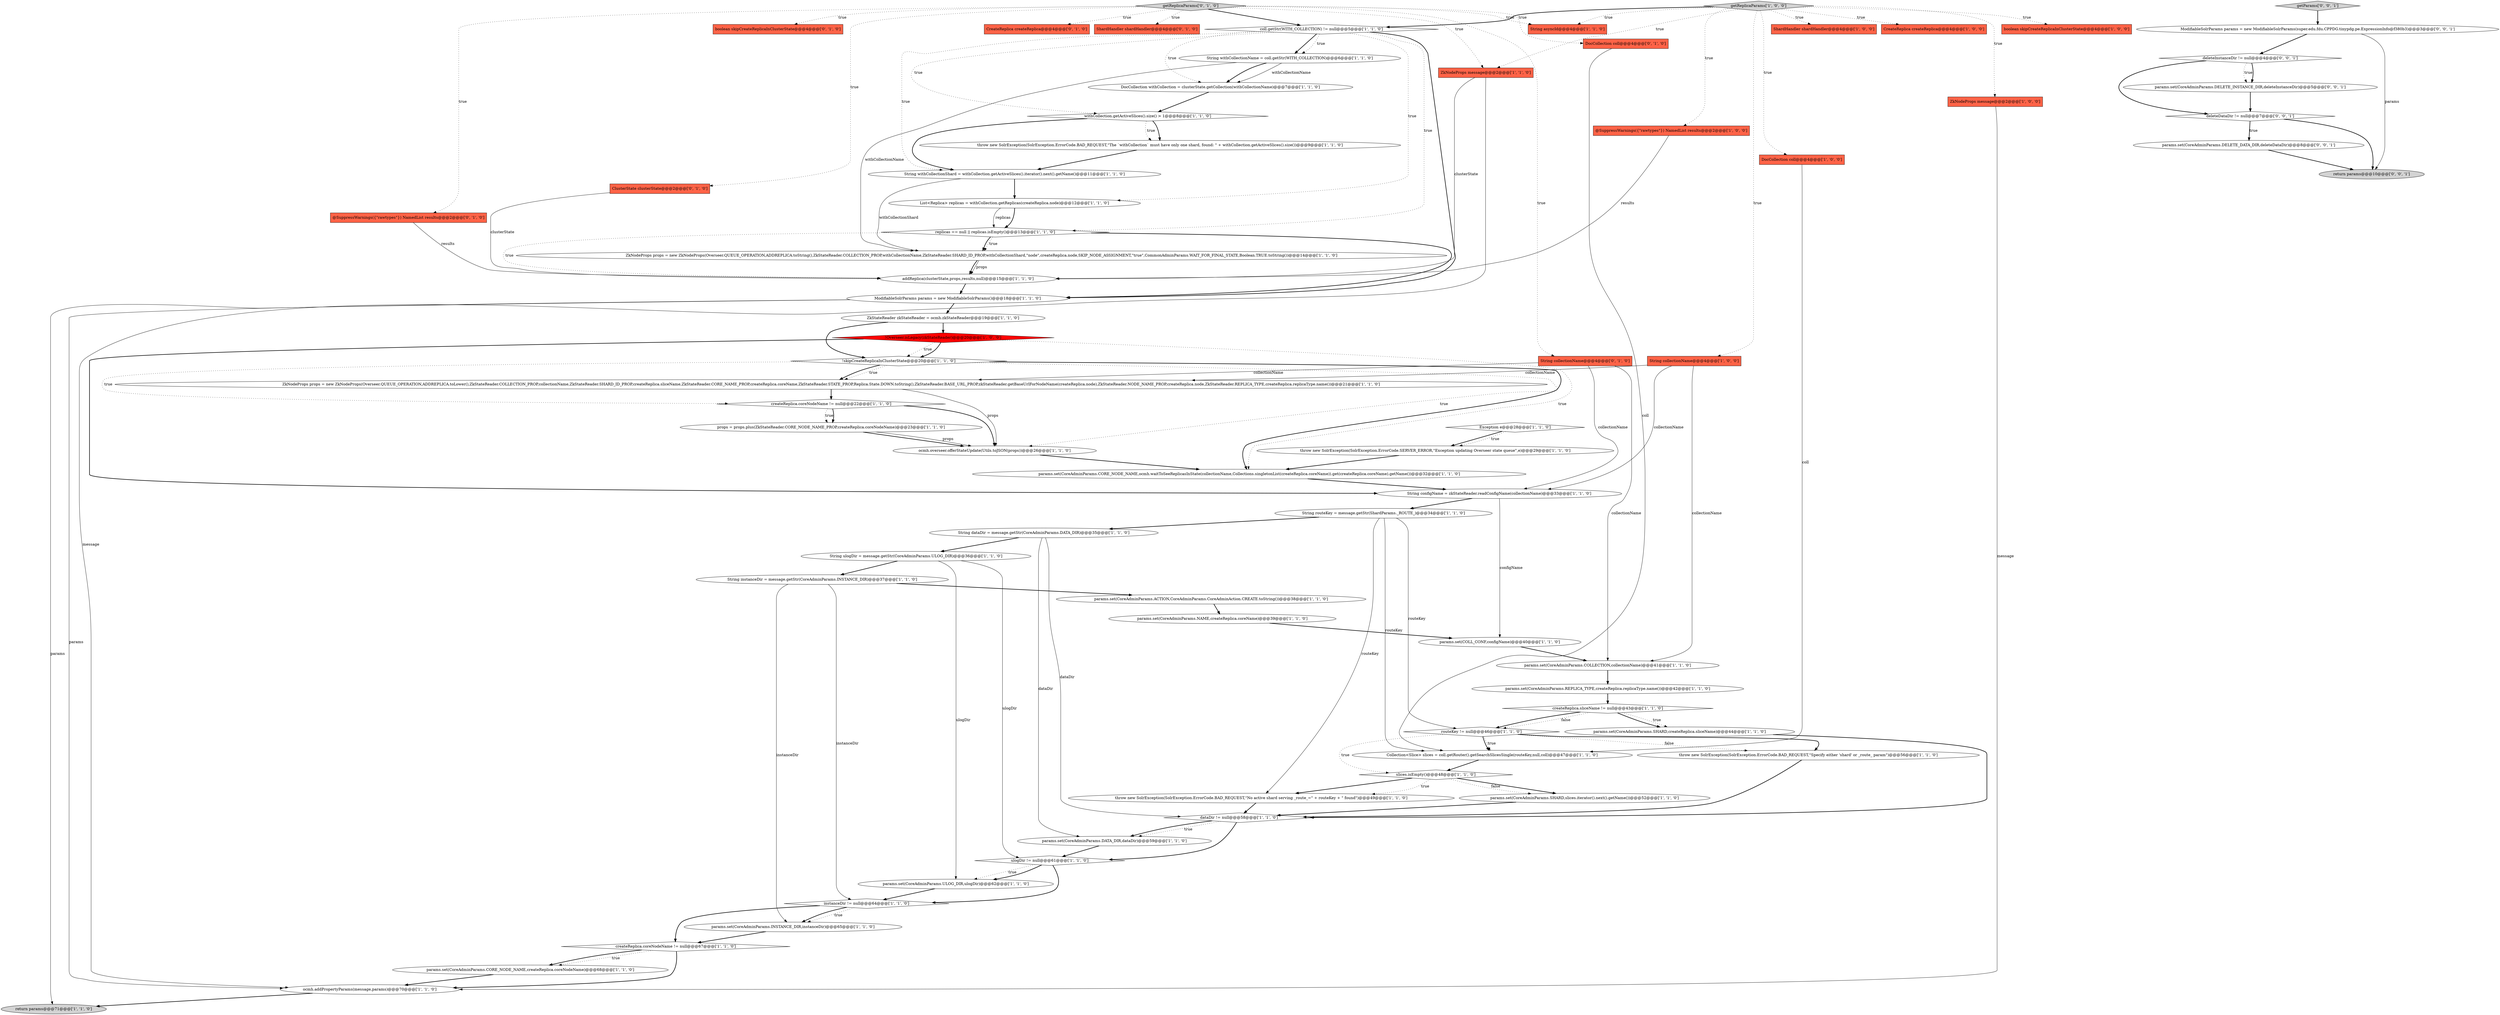 digraph {
14 [style = filled, label = "params.set(CoreAdminParams.ULOG_DIR,ulogDir)@@@62@@@['1', '1', '0']", fillcolor = white, shape = ellipse image = "AAA0AAABBB1BBB"];
34 [style = filled, label = "coll.getStr(WITH_COLLECTION) != null@@@5@@@['1', '1', '0']", fillcolor = white, shape = diamond image = "AAA0AAABBB1BBB"];
36 [style = filled, label = "getReplicaParams['1', '0', '0']", fillcolor = lightgray, shape = diamond image = "AAA0AAABBB1BBB"];
49 [style = filled, label = "String asyncId@@@4@@@['1', '1', '0']", fillcolor = tomato, shape = box image = "AAA0AAABBB1BBB"];
4 [style = filled, label = "Exception e@@@28@@@['1', '1', '0']", fillcolor = white, shape = diamond image = "AAA0AAABBB1BBB"];
5 [style = filled, label = "String dataDir = message.getStr(CoreAdminParams.DATA_DIR)@@@35@@@['1', '1', '0']", fillcolor = white, shape = ellipse image = "AAA0AAABBB1BBB"];
44 [style = filled, label = "params.set(CoreAdminParams.DATA_DIR,dataDir)@@@59@@@['1', '1', '0']", fillcolor = white, shape = ellipse image = "AAA0AAABBB1BBB"];
48 [style = filled, label = "ShardHandler shardHandler@@@4@@@['1', '0', '0']", fillcolor = tomato, shape = box image = "AAA0AAABBB1BBB"];
66 [style = filled, label = "String collectionName@@@4@@@['0', '1', '0']", fillcolor = tomato, shape = box image = "AAA0AAABBB2BBB"];
21 [style = filled, label = "!Overseer.isLegacy(zkStateReader)@@@20@@@['1', '0', '0']", fillcolor = red, shape = diamond image = "AAA1AAABBB1BBB"];
71 [style = filled, label = "deleteInstanceDir != null@@@4@@@['0', '0', '1']", fillcolor = white, shape = diamond image = "AAA0AAABBB3BBB"];
1 [style = filled, label = "params.set(CoreAdminParams.CORE_NODE_NAME,createReplica.coreNodeName)@@@68@@@['1', '1', '0']", fillcolor = white, shape = ellipse image = "AAA0AAABBB1BBB"];
62 [style = filled, label = "DocCollection coll@@@4@@@['0', '1', '0']", fillcolor = tomato, shape = box image = "AAA0AAABBB2BBB"];
65 [style = filled, label = "ShardHandler shardHandler@@@4@@@['0', '1', '0']", fillcolor = tomato, shape = box image = "AAA0AAABBB2BBB"];
53 [style = filled, label = "withCollection.getActiveSlices().size() > 1@@@8@@@['1', '1', '0']", fillcolor = white, shape = diamond image = "AAA0AAABBB1BBB"];
10 [style = filled, label = "ZkNodeProps message@@@2@@@['1', '0', '0']", fillcolor = tomato, shape = box image = "AAA0AAABBB1BBB"];
11 [style = filled, label = "String ulogDir = message.getStr(CoreAdminParams.ULOG_DIR)@@@36@@@['1', '1', '0']", fillcolor = white, shape = ellipse image = "AAA0AAABBB1BBB"];
40 [style = filled, label = "params.set(CoreAdminParams.ACTION,CoreAdminParams.CoreAdminAction.CREATE.toString())@@@38@@@['1', '1', '0']", fillcolor = white, shape = ellipse image = "AAA0AAABBB1BBB"];
42 [style = filled, label = "ocmh.overseer.offerStateUpdate(Utils.toJSON(props))@@@26@@@['1', '1', '0']", fillcolor = white, shape = ellipse image = "AAA0AAABBB1BBB"];
9 [style = filled, label = "ZkNodeProps props = new ZkNodeProps(Overseer.QUEUE_OPERATION,ADDREPLICA.toLower(),ZkStateReader.COLLECTION_PROP,collectionName,ZkStateReader.SHARD_ID_PROP,createReplica.sliceName,ZkStateReader.CORE_NAME_PROP,createReplica.coreName,ZkStateReader.STATE_PROP,Replica.State.DOWN.toString(),ZkStateReader.BASE_URL_PROP,zkStateReader.getBaseUrlForNodeName(createReplica.node),ZkStateReader.NODE_NAME_PROP,createReplica.node,ZkStateReader.REPLICA_TYPE,createReplica.replicaType.name())@@@21@@@['1', '1', '0']", fillcolor = white, shape = ellipse image = "AAA0AAABBB1BBB"];
57 [style = filled, label = "String withCollectionName = coll.getStr(WITH_COLLECTION)@@@6@@@['1', '1', '0']", fillcolor = white, shape = ellipse image = "AAA0AAABBB1BBB"];
63 [style = filled, label = "boolean skipCreateReplicaInClusterState@@@4@@@['0', '1', '0']", fillcolor = tomato, shape = box image = "AAA0AAABBB2BBB"];
35 [style = filled, label = "params.set(CoreAdminParams.INSTANCE_DIR,instanceDir)@@@65@@@['1', '1', '0']", fillcolor = white, shape = ellipse image = "AAA0AAABBB1BBB"];
58 [style = filled, label = "throw new SolrException(SolrException.ErrorCode.BAD_REQUEST,\"Specify either 'shard' or _route_ param\")@@@56@@@['1', '1', '0']", fillcolor = white, shape = ellipse image = "AAA0AAABBB1BBB"];
67 [style = filled, label = "params.set(CoreAdminParams.DELETE_DATA_DIR,deleteDataDir)@@@8@@@['0', '0', '1']", fillcolor = white, shape = ellipse image = "AAA0AAABBB3BBB"];
45 [style = filled, label = "ZkNodeProps message@@@2@@@['1', '1', '0']", fillcolor = tomato, shape = box image = "AAA0AAABBB1BBB"];
3 [style = filled, label = "ocmh.addPropertyParams(message,params)@@@70@@@['1', '1', '0']", fillcolor = white, shape = ellipse image = "AAA0AAABBB1BBB"];
68 [style = filled, label = "return params@@@10@@@['0', '0', '1']", fillcolor = lightgray, shape = ellipse image = "AAA0AAABBB3BBB"];
8 [style = filled, label = "routeKey != null@@@46@@@['1', '1', '0']", fillcolor = white, shape = diamond image = "AAA0AAABBB1BBB"];
25 [style = filled, label = "throw new SolrException(SolrException.ErrorCode.BAD_REQUEST,\"No active shard serving _route_=\" + routeKey + \" found\")@@@49@@@['1', '1', '0']", fillcolor = white, shape = ellipse image = "AAA0AAABBB1BBB"];
16 [style = filled, label = "List<Replica> replicas = withCollection.getReplicas(createReplica.node)@@@12@@@['1', '1', '0']", fillcolor = white, shape = ellipse image = "AAA0AAABBB1BBB"];
23 [style = filled, label = "createReplica.coreNodeName != null@@@67@@@['1', '1', '0']", fillcolor = white, shape = diamond image = "AAA0AAABBB1BBB"];
22 [style = filled, label = "@SuppressWarnings({\"rawtypes\"}) NamedList results@@@2@@@['1', '0', '0']", fillcolor = tomato, shape = box image = "AAA0AAABBB1BBB"];
50 [style = filled, label = "ModifiableSolrParams params = new ModifiableSolrParams()@@@18@@@['1', '1', '0']", fillcolor = white, shape = ellipse image = "AAA0AAABBB1BBB"];
51 [style = filled, label = "slices.isEmpty()@@@48@@@['1', '1', '0']", fillcolor = white, shape = diamond image = "AAA0AAABBB1BBB"];
69 [style = filled, label = "deleteDataDir != null@@@7@@@['0', '0', '1']", fillcolor = white, shape = diamond image = "AAA0AAABBB3BBB"];
47 [style = filled, label = "throw new SolrException(SolrException.ErrorCode.SERVER_ERROR,\"Exception updating Overseer state queue\",e)@@@29@@@['1', '1', '0']", fillcolor = white, shape = ellipse image = "AAA0AAABBB1BBB"];
33 [style = filled, label = "!skipCreateReplicaInClusterState@@@20@@@['1', '1', '0']", fillcolor = white, shape = diamond image = "AAA0AAABBB1BBB"];
15 [style = filled, label = "DocCollection withCollection = clusterState.getCollection(withCollectionName)@@@7@@@['1', '1', '0']", fillcolor = white, shape = ellipse image = "AAA0AAABBB1BBB"];
37 [style = filled, label = "params.set(CoreAdminParams.REPLICA_TYPE,createReplica.replicaType.name())@@@42@@@['1', '1', '0']", fillcolor = white, shape = ellipse image = "AAA0AAABBB1BBB"];
59 [style = filled, label = "CreateReplica createReplica@@@4@@@['0', '1', '0']", fillcolor = tomato, shape = box image = "AAA0AAABBB2BBB"];
70 [style = filled, label = "ModifiableSolrParams params = new ModifiableSolrParams(super.edu.fdu.CPPDG.tinypdg.pe.ExpressionInfo@f380b3)@@@3@@@['0', '0', '1']", fillcolor = white, shape = ellipse image = "AAA0AAABBB3BBB"];
73 [style = filled, label = "getParams['0', '0', '1']", fillcolor = lightgray, shape = diamond image = "AAA0AAABBB3BBB"];
12 [style = filled, label = "createReplica.coreNodeName != null@@@22@@@['1', '1', '0']", fillcolor = white, shape = diamond image = "AAA0AAABBB1BBB"];
28 [style = filled, label = "ZkNodeProps props = new ZkNodeProps(Overseer.QUEUE_OPERATION,ADDREPLICA.toString(),ZkStateReader.COLLECTION_PROP,withCollectionName,ZkStateReader.SHARD_ID_PROP,withCollectionShard,\"node\",createReplica.node,SKIP_NODE_ASSIGNMENT,\"true\",CommonAdminParams.WAIT_FOR_FINAL_STATE,Boolean.TRUE.toString())@@@14@@@['1', '1', '0']", fillcolor = white, shape = ellipse image = "AAA0AAABBB1BBB"];
20 [style = filled, label = "DocCollection coll@@@4@@@['1', '0', '0']", fillcolor = tomato, shape = box image = "AAA0AAABBB1BBB"];
43 [style = filled, label = "ulogDir != null@@@61@@@['1', '1', '0']", fillcolor = white, shape = diamond image = "AAA0AAABBB1BBB"];
46 [style = filled, label = "String withCollectionShard = withCollection.getActiveSlices().iterator().next().getName()@@@11@@@['1', '1', '0']", fillcolor = white, shape = ellipse image = "AAA0AAABBB1BBB"];
6 [style = filled, label = "params.set(CoreAdminParams.CORE_NODE_NAME,ocmh.waitToSeeReplicasInState(collectionName,Collections.singletonList(createReplica.coreName)).get(createReplica.coreName).getName())@@@32@@@['1', '1', '0']", fillcolor = white, shape = ellipse image = "AAA0AAABBB1BBB"];
31 [style = filled, label = "replicas == null || replicas.isEmpty()@@@13@@@['1', '1', '0']", fillcolor = white, shape = diamond image = "AAA0AAABBB1BBB"];
7 [style = filled, label = "String instanceDir = message.getStr(CoreAdminParams.INSTANCE_DIR)@@@37@@@['1', '1', '0']", fillcolor = white, shape = ellipse image = "AAA0AAABBB1BBB"];
24 [style = filled, label = "addReplica(clusterState,props,results,null)@@@15@@@['1', '1', '0']", fillcolor = white, shape = ellipse image = "AAA0AAABBB1BBB"];
72 [style = filled, label = "params.set(CoreAdminParams.DELETE_INSTANCE_DIR,deleteInstanceDir)@@@5@@@['0', '0', '1']", fillcolor = white, shape = ellipse image = "AAA0AAABBB3BBB"];
55 [style = filled, label = "return params@@@71@@@['1', '1', '0']", fillcolor = lightgray, shape = ellipse image = "AAA0AAABBB1BBB"];
61 [style = filled, label = "getReplicaParams['0', '1', '0']", fillcolor = lightgray, shape = diamond image = "AAA0AAABBB2BBB"];
18 [style = filled, label = "params.set(CoreAdminParams.SHARD,slices.iterator().next().getName())@@@52@@@['1', '1', '0']", fillcolor = white, shape = ellipse image = "AAA0AAABBB1BBB"];
27 [style = filled, label = "String routeKey = message.getStr(ShardParams._ROUTE_)@@@34@@@['1', '1', '0']", fillcolor = white, shape = ellipse image = "AAA0AAABBB1BBB"];
13 [style = filled, label = "CreateReplica createReplica@@@4@@@['1', '0', '0']", fillcolor = tomato, shape = box image = "AAA0AAABBB1BBB"];
17 [style = filled, label = "params.set(COLL_CONF,configName)@@@40@@@['1', '1', '0']", fillcolor = white, shape = ellipse image = "AAA0AAABBB1BBB"];
56 [style = filled, label = "dataDir != null@@@58@@@['1', '1', '0']", fillcolor = white, shape = diamond image = "AAA0AAABBB1BBB"];
52 [style = filled, label = "instanceDir != null@@@64@@@['1', '1', '0']", fillcolor = white, shape = diamond image = "AAA0AAABBB1BBB"];
0 [style = filled, label = "Collection<Slice> slices = coll.getRouter().getSearchSlicesSingle(routeKey,null,coll)@@@47@@@['1', '1', '0']", fillcolor = white, shape = ellipse image = "AAA0AAABBB1BBB"];
60 [style = filled, label = "ClusterState clusterState@@@2@@@['0', '1', '0']", fillcolor = tomato, shape = box image = "AAA0AAABBB2BBB"];
41 [style = filled, label = "params.set(CoreAdminParams.NAME,createReplica.coreName)@@@39@@@['1', '1', '0']", fillcolor = white, shape = ellipse image = "AAA0AAABBB1BBB"];
29 [style = filled, label = "createReplica.sliceName != null@@@43@@@['1', '1', '0']", fillcolor = white, shape = diamond image = "AAA0AAABBB1BBB"];
64 [style = filled, label = "@SuppressWarnings({\"rawtypes\"}) NamedList results@@@2@@@['0', '1', '0']", fillcolor = tomato, shape = box image = "AAA0AAABBB2BBB"];
38 [style = filled, label = "String collectionName@@@4@@@['1', '0', '0']", fillcolor = tomato, shape = box image = "AAA0AAABBB1BBB"];
2 [style = filled, label = "boolean skipCreateReplicaInClusterState@@@4@@@['1', '0', '0']", fillcolor = tomato, shape = box image = "AAA0AAABBB1BBB"];
39 [style = filled, label = "String configName = zkStateReader.readConfigName(collectionName)@@@33@@@['1', '1', '0']", fillcolor = white, shape = ellipse image = "AAA0AAABBB1BBB"];
19 [style = filled, label = "props = props.plus(ZkStateReader.CORE_NODE_NAME_PROP,createReplica.coreNodeName)@@@23@@@['1', '1', '0']", fillcolor = white, shape = ellipse image = "AAA0AAABBB1BBB"];
26 [style = filled, label = "ZkStateReader zkStateReader = ocmh.zkStateReader@@@19@@@['1', '1', '0']", fillcolor = white, shape = ellipse image = "AAA0AAABBB1BBB"];
54 [style = filled, label = "throw new SolrException(SolrException.ErrorCode.BAD_REQUEST,\"The `withCollection` must have only one shard, found: \" + withCollection.getActiveSlices().size())@@@9@@@['1', '1', '0']", fillcolor = white, shape = ellipse image = "AAA0AAABBB1BBB"];
32 [style = filled, label = "params.set(CoreAdminParams.SHARD,createReplica.sliceName)@@@44@@@['1', '1', '0']", fillcolor = white, shape = ellipse image = "AAA0AAABBB1BBB"];
30 [style = filled, label = "params.set(CoreAdminParams.COLLECTION,collectionName)@@@41@@@['1', '1', '0']", fillcolor = white, shape = ellipse image = "AAA0AAABBB1BBB"];
61->62 [style = dotted, label="true"];
22->24 [style = solid, label="results"];
12->42 [style = bold, label=""];
51->25 [style = dotted, label="true"];
53->54 [style = bold, label=""];
36->48 [style = dotted, label="true"];
69->68 [style = bold, label=""];
34->50 [style = bold, label=""];
36->38 [style = dotted, label="true"];
61->65 [style = dotted, label="true"];
36->20 [style = dotted, label="true"];
8->0 [style = bold, label=""];
31->50 [style = bold, label=""];
35->23 [style = bold, label=""];
11->14 [style = solid, label="ulogDir"];
31->28 [style = dotted, label="true"];
70->71 [style = bold, label=""];
66->39 [style = solid, label="collectionName"];
43->14 [style = dotted, label="true"];
67->68 [style = bold, label=""];
8->0 [style = dotted, label="true"];
61->64 [style = dotted, label="true"];
27->5 [style = bold, label=""];
36->13 [style = dotted, label="true"];
52->35 [style = bold, label=""];
50->55 [style = solid, label="params"];
56->43 [style = bold, label=""];
19->42 [style = bold, label=""];
32->56 [style = bold, label=""];
52->23 [style = bold, label=""];
47->6 [style = bold, label=""];
71->72 [style = dotted, label="true"];
9->42 [style = solid, label="props"];
54->46 [style = bold, label=""];
61->60 [style = dotted, label="true"];
37->29 [style = bold, label=""];
36->2 [style = dotted, label="true"];
23->3 [style = bold, label=""];
18->56 [style = bold, label=""];
27->8 [style = solid, label="routeKey"];
58->56 [style = bold, label=""];
21->33 [style = dotted, label="true"];
61->66 [style = dotted, label="true"];
45->3 [style = solid, label="message"];
19->42 [style = solid, label="props"];
34->31 [style = dotted, label="true"];
23->1 [style = dotted, label="true"];
36->45 [style = dotted, label="true"];
57->15 [style = solid, label="withCollectionName"];
12->19 [style = dotted, label="true"];
29->32 [style = bold, label=""];
51->18 [style = bold, label=""];
27->0 [style = solid, label="routeKey"];
28->24 [style = bold, label=""];
14->52 [style = bold, label=""];
51->25 [style = bold, label=""];
29->8 [style = dotted, label="false"];
5->11 [style = bold, label=""];
34->53 [style = dotted, label="true"];
31->28 [style = bold, label=""];
7->35 [style = solid, label="instanceDir"];
4->47 [style = bold, label=""];
6->39 [style = bold, label=""];
38->39 [style = solid, label="collectionName"];
29->32 [style = dotted, label="true"];
21->6 [style = dotted, label="true"];
34->57 [style = bold, label=""];
60->24 [style = solid, label="clusterState"];
38->9 [style = solid, label="collectionName"];
46->16 [style = bold, label=""];
72->69 [style = bold, label=""];
36->22 [style = dotted, label="true"];
33->12 [style = dotted, label="true"];
4->47 [style = dotted, label="true"];
20->0 [style = solid, label="coll"];
1->3 [style = bold, label=""];
15->53 [style = bold, label=""];
27->25 [style = solid, label="routeKey"];
61->59 [style = dotted, label="true"];
33->9 [style = dotted, label="true"];
50->3 [style = solid, label="params"];
8->51 [style = dotted, label="true"];
73->70 [style = bold, label=""];
3->55 [style = bold, label=""];
62->0 [style = solid, label="coll"];
26->21 [style = bold, label=""];
71->72 [style = bold, label=""];
36->49 [style = dotted, label="true"];
28->24 [style = solid, label="props"];
53->46 [style = bold, label=""];
61->34 [style = bold, label=""];
16->31 [style = solid, label="replicas"];
45->24 [style = solid, label="clusterState"];
46->28 [style = solid, label="withCollectionShard"];
21->39 [style = bold, label=""];
43->14 [style = bold, label=""];
16->31 [style = bold, label=""];
57->15 [style = bold, label=""];
56->44 [style = dotted, label="true"];
34->15 [style = dotted, label="true"];
9->12 [style = bold, label=""];
61->63 [style = dotted, label="true"];
7->40 [style = bold, label=""];
36->34 [style = bold, label=""];
24->50 [style = bold, label=""];
5->44 [style = solid, label="dataDir"];
64->24 [style = solid, label="results"];
50->26 [style = bold, label=""];
29->8 [style = bold, label=""];
69->67 [style = bold, label=""];
69->67 [style = dotted, label="true"];
8->58 [style = bold, label=""];
5->56 [style = solid, label="dataDir"];
25->56 [style = bold, label=""];
33->6 [style = bold, label=""];
21->33 [style = bold, label=""];
34->57 [style = dotted, label="true"];
11->43 [style = solid, label="ulogDir"];
57->28 [style = solid, label="withCollectionName"];
66->30 [style = solid, label="collectionName"];
17->30 [style = bold, label=""];
43->52 [style = bold, label=""];
30->37 [style = bold, label=""];
39->27 [style = bold, label=""];
33->9 [style = bold, label=""];
44->43 [style = bold, label=""];
71->69 [style = bold, label=""];
36->10 [style = dotted, label="true"];
66->9 [style = solid, label="collectionName"];
41->17 [style = bold, label=""];
38->30 [style = solid, label="collectionName"];
33->42 [style = dotted, label="true"];
42->6 [style = bold, label=""];
0->51 [style = bold, label=""];
10->3 [style = solid, label="message"];
70->68 [style = solid, label="params"];
8->58 [style = dotted, label="false"];
52->35 [style = dotted, label="true"];
40->41 [style = bold, label=""];
23->1 [style = bold, label=""];
34->46 [style = dotted, label="true"];
61->45 [style = dotted, label="true"];
31->24 [style = dotted, label="true"];
51->18 [style = dotted, label="false"];
53->54 [style = dotted, label="true"];
7->52 [style = solid, label="instanceDir"];
34->16 [style = dotted, label="true"];
61->49 [style = dotted, label="true"];
12->19 [style = bold, label=""];
26->33 [style = bold, label=""];
56->44 [style = bold, label=""];
11->7 [style = bold, label=""];
39->17 [style = solid, label="configName"];
}

